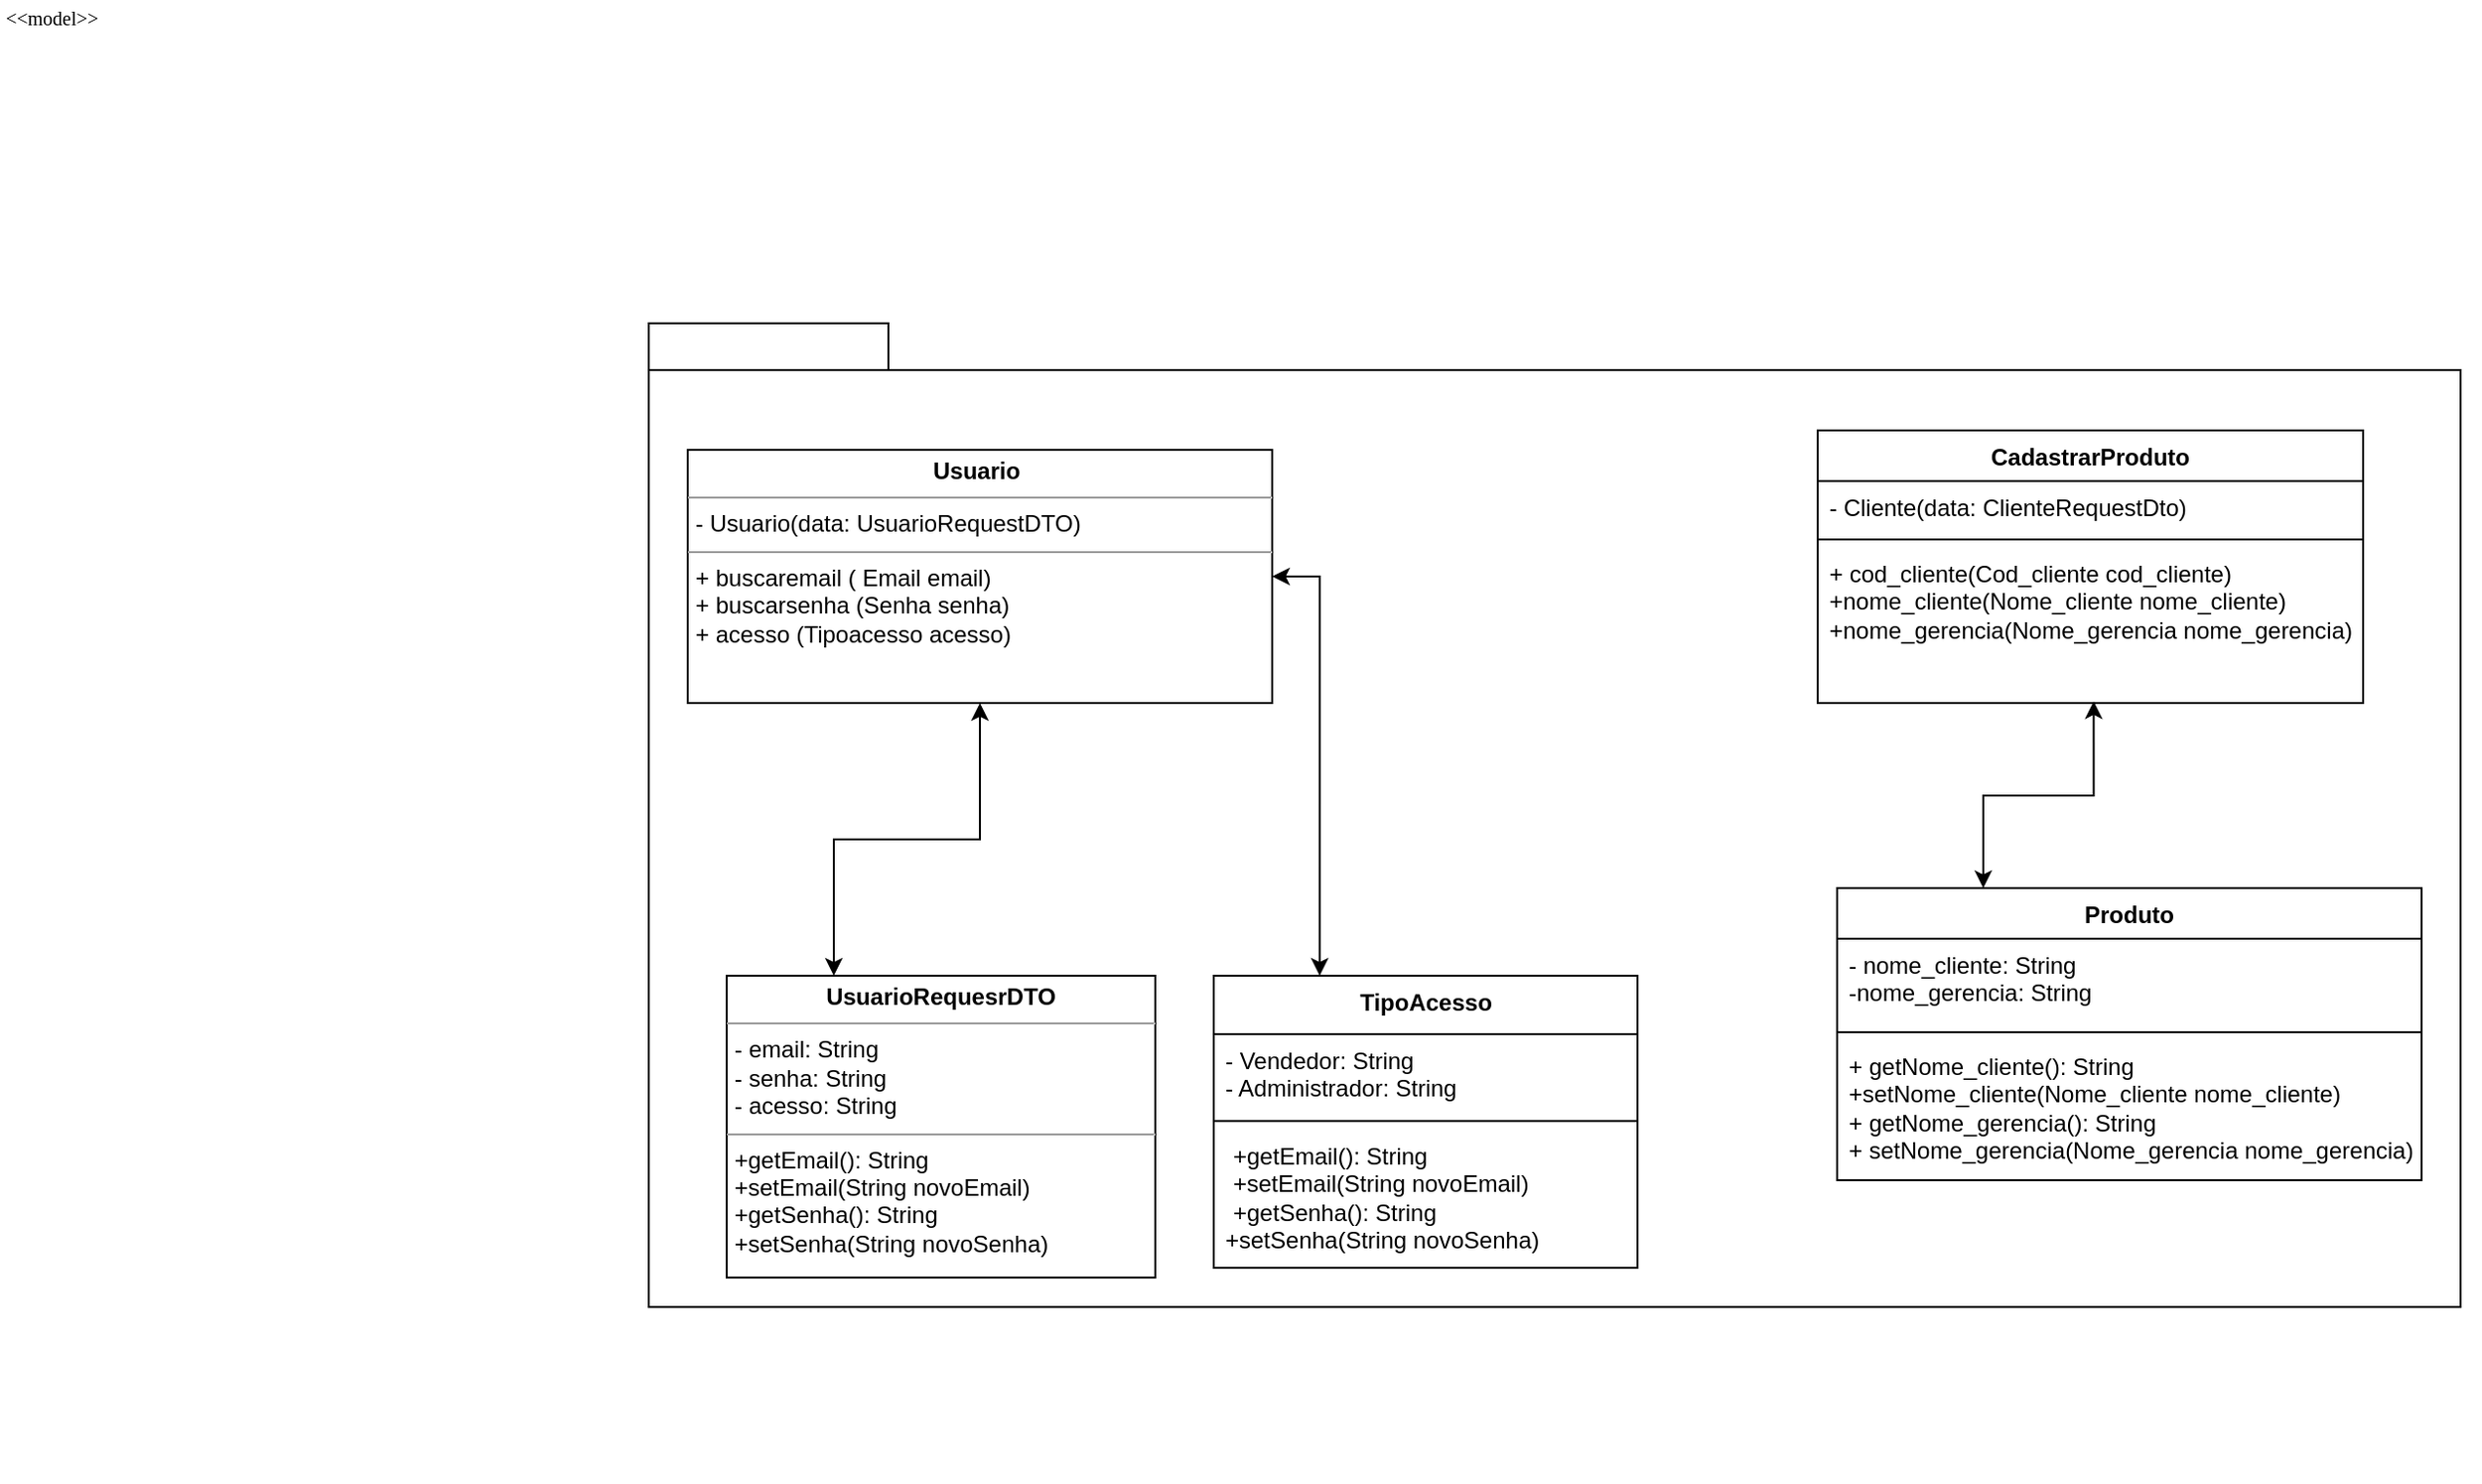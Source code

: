 <mxfile version="21.1.4" type="device">
  <diagram name="Page-1" id="b5b7bab2-c9e2-2cf4-8b2a-24fd1a2a6d21">
    <mxGraphModel dx="1000" dy="515" grid="1" gridSize="10" guides="1" tooltips="1" connect="1" arrows="1" fold="1" page="1" pageScale="1" pageWidth="827" pageHeight="1169" background="none" math="0" shadow="0">
      <root>
        <mxCell id="0" />
        <mxCell id="1" parent="0" />
        <mxCell id="6e0c8c40b5770093-18" value="" style="group" parent="1" vertex="1" connectable="0">
          <mxGeometry x="660" y="295" width="940" height="580" as="geometry" />
        </mxCell>
        <mxCell id="6e0c8c40b5770093-11" value="" style="shape=folder;fontStyle=1;spacingTop=10;tabWidth=123;tabHeight=24;tabPosition=left;html=1;rounded=0;shadow=0;comic=0;labelBackgroundColor=none;strokeWidth=1;fontFamily=Verdana;fontSize=10;align=center;" parent="6e0c8c40b5770093-18" vertex="1">
          <mxGeometry y="-15" width="930" height="505.18" as="geometry" />
        </mxCell>
        <mxCell id="RNrhVG8ULD7N9WZrLRh7-1" value="&lt;p style=&quot;margin:0px;margin-top:4px;text-align:center;&quot;&gt;&lt;b&gt;Usuario&amp;nbsp;&lt;/b&gt;&lt;/p&gt;&lt;hr size=&quot;1&quot;&gt;&lt;p style=&quot;margin:0px;margin-left:4px;&quot;&gt;- Usuario(data: UsuarioRequestDTO)&lt;/p&gt;&lt;hr size=&quot;1&quot;&gt;&lt;p style=&quot;margin:0px;margin-left:4px;&quot;&gt;+ buscaremail ( Email email)&amp;nbsp;&lt;/p&gt;&lt;p style=&quot;margin:0px;margin-left:4px;&quot;&gt;+ buscarsenha (Senha senha)&lt;/p&gt;&lt;p style=&quot;margin:0px;margin-left:4px;&quot;&gt;+ acesso (Tipoacesso acesso)&lt;/p&gt;" style="verticalAlign=top;align=left;overflow=fill;fontSize=12;fontFamily=Helvetica;html=1;whiteSpace=wrap;" vertex="1" parent="6e0c8c40b5770093-18">
          <mxGeometry x="20" y="50" width="300.03" height="130" as="geometry" />
        </mxCell>
        <mxCell id="RNrhVG8ULD7N9WZrLRh7-12" style="edgeStyle=orthogonalEdgeStyle;rounded=0;orthogonalLoop=1;jettySize=auto;html=1;exitX=0.25;exitY=0;exitDx=0;exitDy=0;entryX=1;entryY=0.5;entryDx=0;entryDy=0;startArrow=classic;startFill=1;" edge="1" parent="6e0c8c40b5770093-18" source="RNrhVG8ULD7N9WZrLRh7-8" target="RNrhVG8ULD7N9WZrLRh7-1">
          <mxGeometry relative="1" as="geometry" />
        </mxCell>
        <mxCell id="RNrhVG8ULD7N9WZrLRh7-8" value="TipoAcesso" style="swimlane;fontStyle=1;align=center;verticalAlign=top;childLayout=stackLayout;horizontal=1;startSize=30;horizontalStack=0;resizeParent=1;resizeParentMax=0;resizeLast=0;collapsible=1;marginBottom=0;whiteSpace=wrap;html=1;" vertex="1" parent="6e0c8c40b5770093-18">
          <mxGeometry x="290" y="320" width="217.53" height="150" as="geometry">
            <mxRectangle x="380" y="150" width="100" height="30" as="alternateBounds" />
          </mxGeometry>
        </mxCell>
        <mxCell id="RNrhVG8ULD7N9WZrLRh7-9" value="- Vendedor: String&lt;br&gt;- Administrador: String" style="text;strokeColor=none;fillColor=none;align=left;verticalAlign=top;spacingLeft=4;spacingRight=4;overflow=hidden;rotatable=0;points=[[0,0.5],[1,0.5]];portConstraint=eastwest;whiteSpace=wrap;html=1;" vertex="1" parent="RNrhVG8ULD7N9WZrLRh7-8">
          <mxGeometry y="30" width="217.53" height="40" as="geometry" />
        </mxCell>
        <mxCell id="RNrhVG8ULD7N9WZrLRh7-10" value="" style="line;strokeWidth=1;fillColor=none;align=left;verticalAlign=middle;spacingTop=-1;spacingLeft=3;spacingRight=3;rotatable=0;labelPosition=right;points=[];portConstraint=eastwest;strokeColor=inherit;" vertex="1" parent="RNrhVG8ULD7N9WZrLRh7-8">
          <mxGeometry y="70" width="217.53" height="9.28" as="geometry" />
        </mxCell>
        <mxCell id="RNrhVG8ULD7N9WZrLRh7-11" value="&lt;p style=&quot;border-color: var(--border-color); margin: 0px 0px 0px 4px;&quot;&gt;+getEmail(): String&lt;/p&gt;&lt;p style=&quot;border-color: var(--border-color); margin: 0px 0px 0px 4px;&quot;&gt;+setEmail(String novoEmail)&lt;/p&gt;&lt;p style=&quot;border-color: var(--border-color); margin: 0px 0px 0px 4px;&quot;&gt;+getSenha(): String&lt;/p&gt;+setSenha(String novoSenha)" style="text;strokeColor=none;fillColor=none;align=left;verticalAlign=top;spacingLeft=4;spacingRight=4;overflow=hidden;rotatable=0;points=[[0,0.5],[1,0.5]];portConstraint=eastwest;whiteSpace=wrap;html=1;" vertex="1" parent="RNrhVG8ULD7N9WZrLRh7-8">
          <mxGeometry y="79.28" width="217.53" height="70.72" as="geometry" />
        </mxCell>
        <mxCell id="RNrhVG8ULD7N9WZrLRh7-13" style="edgeStyle=orthogonalEdgeStyle;rounded=0;orthogonalLoop=1;jettySize=auto;html=1;exitX=0.25;exitY=0;exitDx=0;exitDy=0;startArrow=classic;startFill=1;" edge="1" parent="6e0c8c40b5770093-18" source="RNrhVG8ULD7N9WZrLRh7-6" target="RNrhVG8ULD7N9WZrLRh7-1">
          <mxGeometry relative="1" as="geometry" />
        </mxCell>
        <mxCell id="RNrhVG8ULD7N9WZrLRh7-6" value="&lt;p style=&quot;margin:0px;margin-top:4px;text-align:center;&quot;&gt;&lt;b&gt;UsuarioRequesrDTO&lt;/b&gt;&lt;/p&gt;&lt;hr size=&quot;1&quot;&gt;&lt;p style=&quot;margin:0px;margin-left:4px;&quot;&gt;- email: String&amp;nbsp;&lt;/p&gt;&lt;p style=&quot;margin:0px;margin-left:4px;&quot;&gt;- senha: String&lt;/p&gt;&lt;p style=&quot;margin:0px;margin-left:4px;&quot;&gt;&lt;span style=&quot;background-color: initial;&quot;&gt;- acesso: String&lt;/span&gt;&lt;/p&gt;&lt;hr size=&quot;1&quot;&gt;&lt;p style=&quot;margin:0px;margin-left:4px;&quot;&gt;+getEmail(): String&lt;/p&gt;&lt;p style=&quot;margin:0px;margin-left:4px;&quot;&gt;+setEmail(String novoEmail)&lt;/p&gt;&lt;p style=&quot;margin:0px;margin-left:4px;&quot;&gt;+getSenha(): String&lt;/p&gt;&lt;p style=&quot;margin:0px;margin-left:4px;&quot;&gt;+setSenha(String novoSenha)&lt;/p&gt;&lt;p style=&quot;margin:0px;margin-left:4px;&quot;&gt;&lt;br&gt;&lt;/p&gt;" style="verticalAlign=top;align=left;overflow=fill;fontSize=12;fontFamily=Helvetica;html=1;whiteSpace=wrap;" vertex="1" parent="6e0c8c40b5770093-18">
          <mxGeometry x="40" y="320" width="220" height="155" as="geometry" />
        </mxCell>
        <mxCell id="RNrhVG8ULD7N9WZrLRh7-14" value="CadastrarProduto" style="swimlane;fontStyle=1;align=center;verticalAlign=top;childLayout=stackLayout;horizontal=1;startSize=26;horizontalStack=0;resizeParent=1;resizeParentMax=0;resizeLast=0;collapsible=1;marginBottom=0;whiteSpace=wrap;html=1;" vertex="1" parent="6e0c8c40b5770093-18">
          <mxGeometry x="600" y="40" width="280" height="140" as="geometry" />
        </mxCell>
        <mxCell id="RNrhVG8ULD7N9WZrLRh7-15" value="- Cliente(data: ClienteRequestDto)" style="text;strokeColor=none;fillColor=none;align=left;verticalAlign=top;spacingLeft=4;spacingRight=4;overflow=hidden;rotatable=0;points=[[0,0.5],[1,0.5]];portConstraint=eastwest;whiteSpace=wrap;html=1;" vertex="1" parent="RNrhVG8ULD7N9WZrLRh7-14">
          <mxGeometry y="26" width="280" height="26" as="geometry" />
        </mxCell>
        <mxCell id="RNrhVG8ULD7N9WZrLRh7-16" value="" style="line;strokeWidth=1;fillColor=none;align=left;verticalAlign=middle;spacingTop=-1;spacingLeft=3;spacingRight=3;rotatable=0;labelPosition=right;points=[];portConstraint=eastwest;strokeColor=inherit;" vertex="1" parent="RNrhVG8ULD7N9WZrLRh7-14">
          <mxGeometry y="52" width="280" height="8" as="geometry" />
        </mxCell>
        <mxCell id="RNrhVG8ULD7N9WZrLRh7-17" value="+ cod_cliente(Cod_cliente cod_cliente)&lt;br&gt;+nome_cliente(Nome_cliente nome_cliente)&lt;br&gt;+nome_gerencia(Nome_gerencia nome_gerencia)" style="text;strokeColor=none;fillColor=none;align=left;verticalAlign=top;spacingLeft=4;spacingRight=4;overflow=hidden;rotatable=0;points=[[0,0.5],[1,0.5]];portConstraint=eastwest;whiteSpace=wrap;html=1;" vertex="1" parent="RNrhVG8ULD7N9WZrLRh7-14">
          <mxGeometry y="60" width="280" height="80" as="geometry" />
        </mxCell>
        <mxCell id="RNrhVG8ULD7N9WZrLRh7-22" style="edgeStyle=orthogonalEdgeStyle;rounded=0;orthogonalLoop=1;jettySize=auto;html=1;exitX=0.25;exitY=0;exitDx=0;exitDy=0;entryX=0.506;entryY=0.989;entryDx=0;entryDy=0;entryPerimeter=0;startArrow=classic;startFill=1;" edge="1" parent="6e0c8c40b5770093-18" source="RNrhVG8ULD7N9WZrLRh7-18" target="RNrhVG8ULD7N9WZrLRh7-17">
          <mxGeometry relative="1" as="geometry" />
        </mxCell>
        <mxCell id="RNrhVG8ULD7N9WZrLRh7-18" value="Produto" style="swimlane;fontStyle=1;align=center;verticalAlign=top;childLayout=stackLayout;horizontal=1;startSize=26;horizontalStack=0;resizeParent=1;resizeParentMax=0;resizeLast=0;collapsible=1;marginBottom=0;whiteSpace=wrap;html=1;" vertex="1" parent="6e0c8c40b5770093-18">
          <mxGeometry x="610" y="275" width="300" height="150" as="geometry" />
        </mxCell>
        <mxCell id="RNrhVG8ULD7N9WZrLRh7-19" value="-&amp;nbsp;nome_cliente: String&lt;br&gt;-nome_gerencia: String" style="text;strokeColor=none;fillColor=none;align=left;verticalAlign=top;spacingLeft=4;spacingRight=4;overflow=hidden;rotatable=0;points=[[0,0.5],[1,0.5]];portConstraint=eastwest;whiteSpace=wrap;html=1;" vertex="1" parent="RNrhVG8ULD7N9WZrLRh7-18">
          <mxGeometry y="26" width="300" height="44" as="geometry" />
        </mxCell>
        <mxCell id="RNrhVG8ULD7N9WZrLRh7-20" value="" style="line;strokeWidth=1;fillColor=none;align=left;verticalAlign=middle;spacingTop=-1;spacingLeft=3;spacingRight=3;rotatable=0;labelPosition=right;points=[];portConstraint=eastwest;strokeColor=inherit;" vertex="1" parent="RNrhVG8ULD7N9WZrLRh7-18">
          <mxGeometry y="70" width="300" height="8" as="geometry" />
        </mxCell>
        <mxCell id="RNrhVG8ULD7N9WZrLRh7-21" value="+ getNome_cliente(): String&lt;br&gt;+setNome_cliente(Nome_cliente nome_cliente)&lt;br&gt;+ getNome_gerencia(): String&lt;br&gt;+ setNome_gerencia(Nome_gerencia nome_gerencia)" style="text;strokeColor=none;fillColor=none;align=left;verticalAlign=top;spacingLeft=4;spacingRight=4;overflow=hidden;rotatable=0;points=[[0,0.5],[1,0.5]];portConstraint=eastwest;whiteSpace=wrap;html=1;" vertex="1" parent="RNrhVG8ULD7N9WZrLRh7-18">
          <mxGeometry y="78" width="300" height="72" as="geometry" />
        </mxCell>
        <mxCell id="6e0c8c40b5770093-73" value="&amp;lt;&amp;lt;model&amp;gt;&amp;gt;" style="text;html=1;align=left;verticalAlign=top;spacingTop=-4;fontSize=10;fontFamily=Verdana" parent="1" vertex="1">
          <mxGeometry x="327.5" y="114.5" width="130" height="20" as="geometry" />
        </mxCell>
      </root>
    </mxGraphModel>
  </diagram>
</mxfile>
